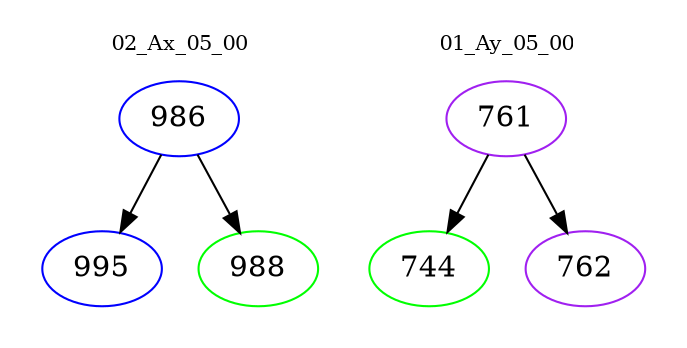 digraph{
subgraph cluster_0 {
color = white
label = "02_Ax_05_00";
fontsize=10;
T0_986 [label="986", color="blue"]
T0_986 -> T0_995 [color="black"]
T0_995 [label="995", color="blue"]
T0_986 -> T0_988 [color="black"]
T0_988 [label="988", color="green"]
}
subgraph cluster_1 {
color = white
label = "01_Ay_05_00";
fontsize=10;
T1_761 [label="761", color="purple"]
T1_761 -> T1_744 [color="black"]
T1_744 [label="744", color="green"]
T1_761 -> T1_762 [color="black"]
T1_762 [label="762", color="purple"]
}
}
